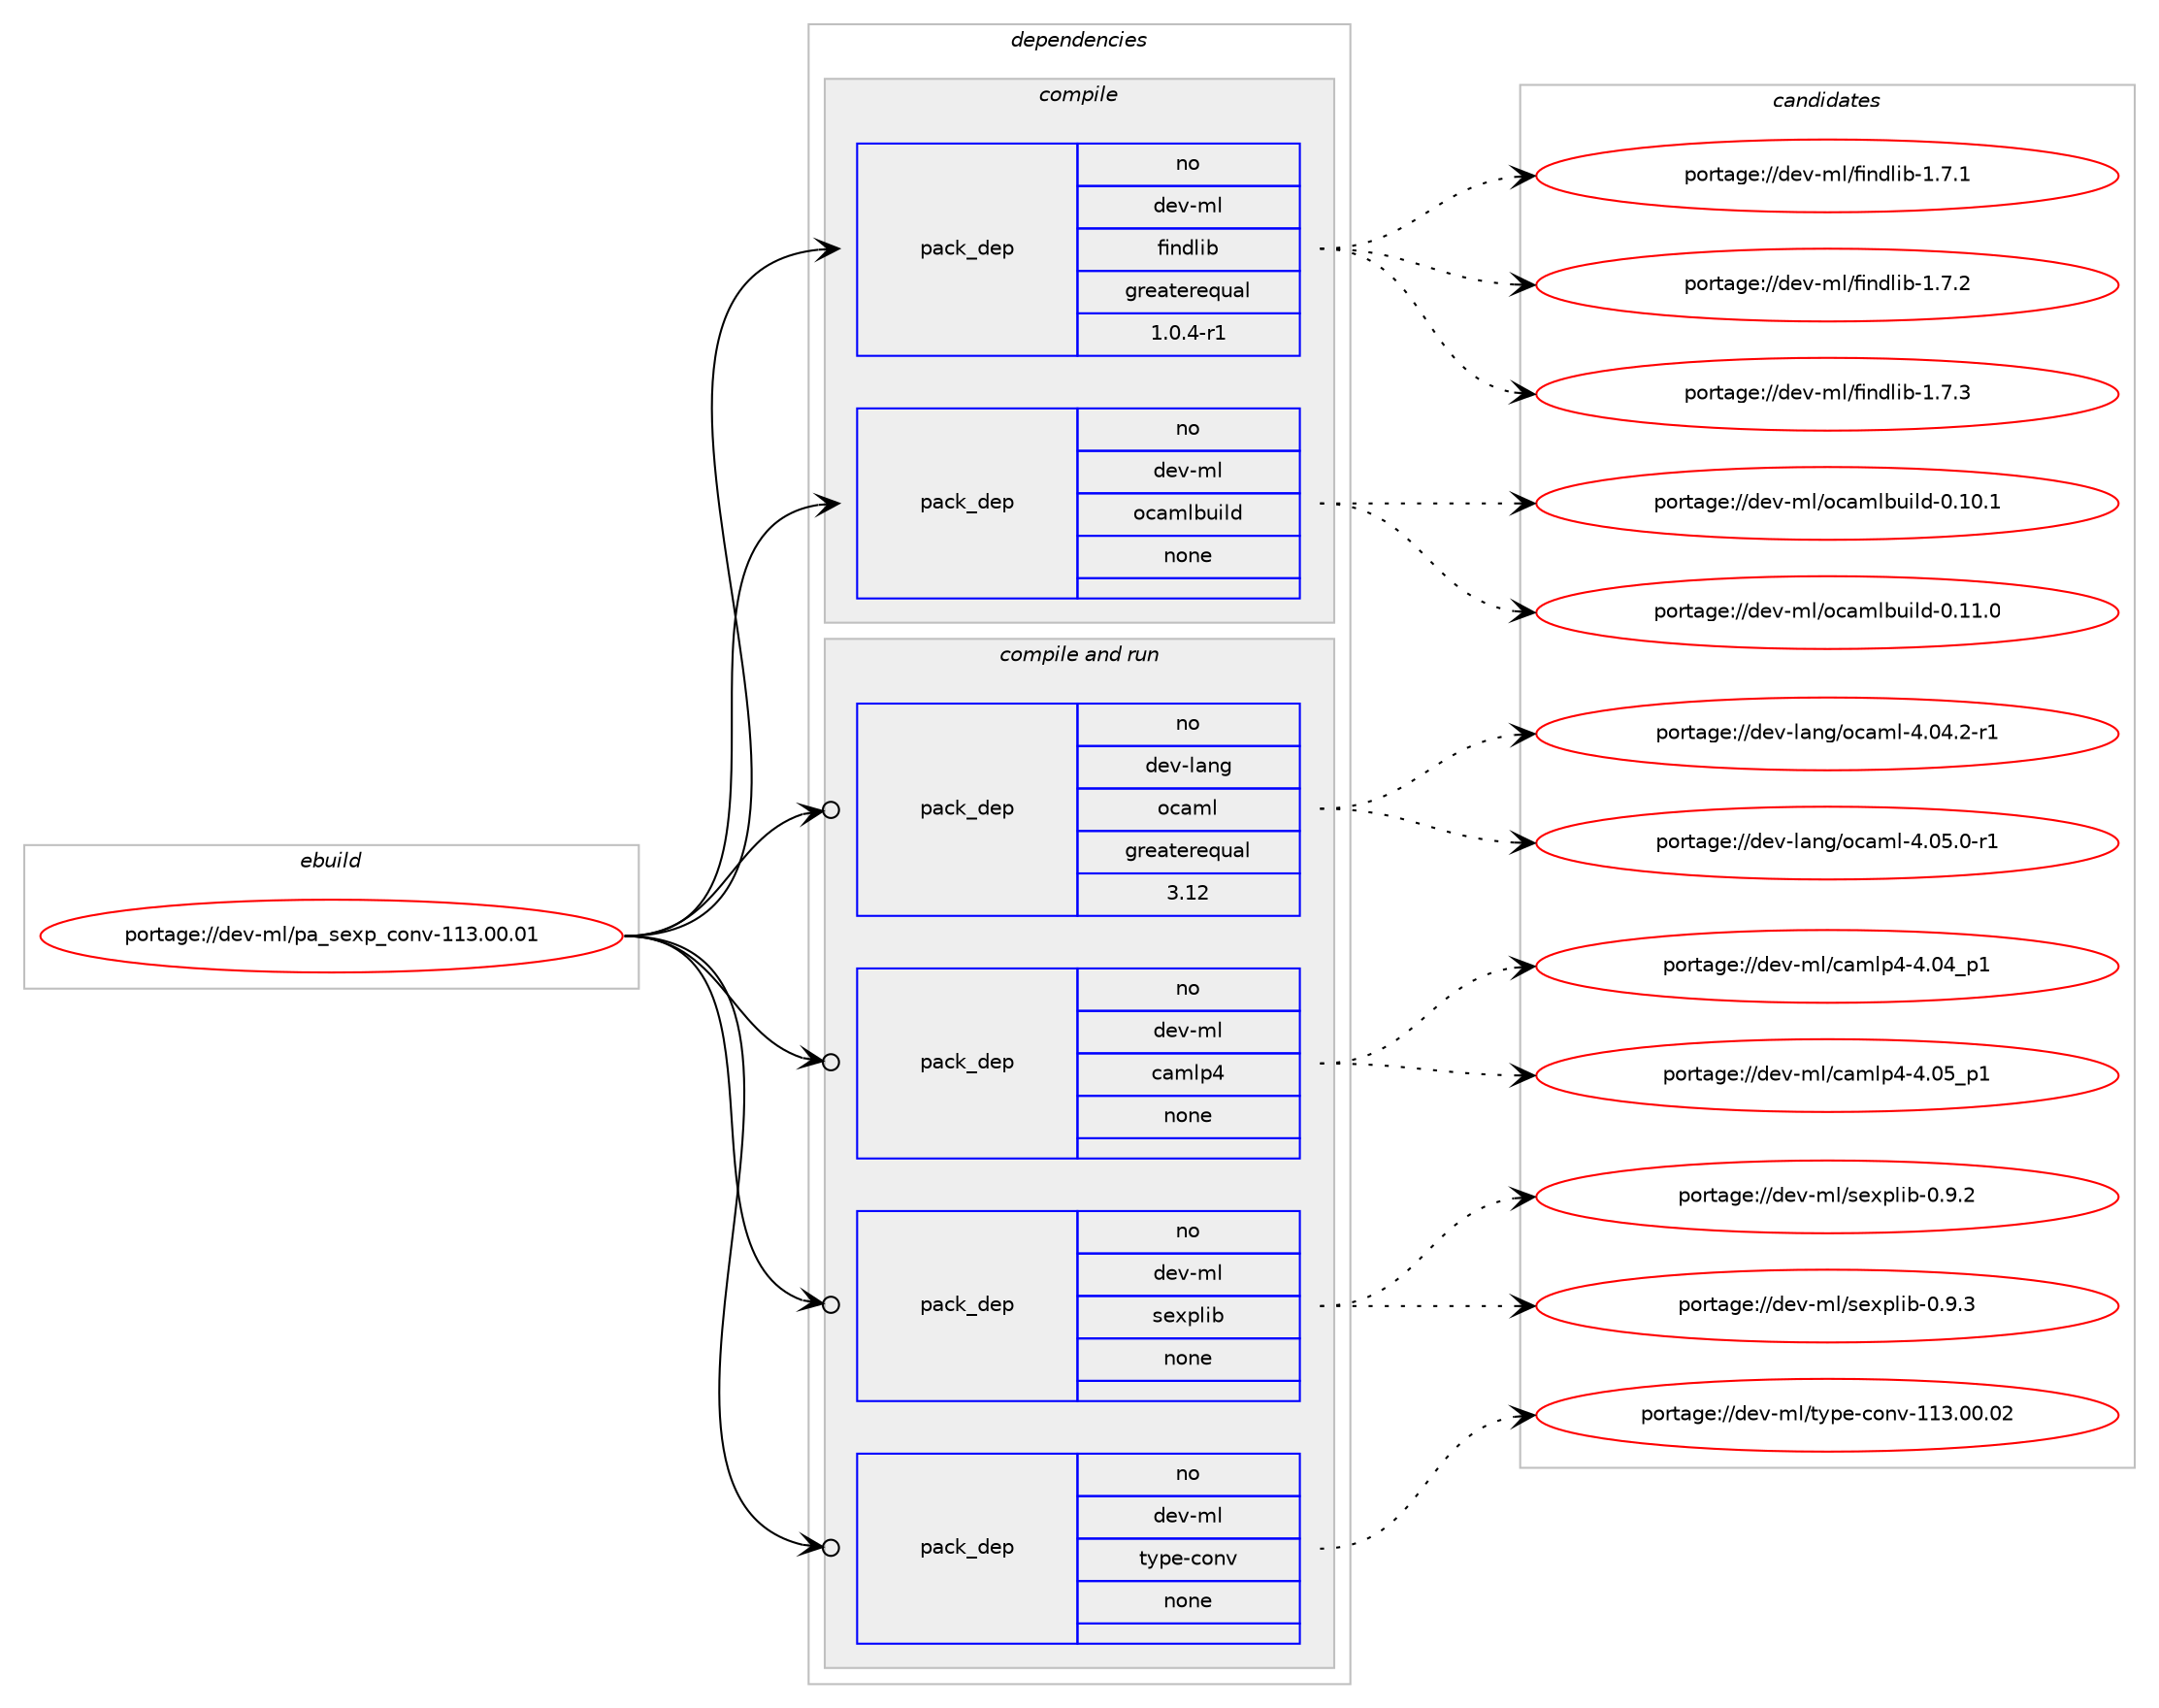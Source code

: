 digraph prolog {

# *************
# Graph options
# *************

newrank=true;
concentrate=true;
compound=true;
graph [rankdir=LR,fontname=Helvetica,fontsize=10,ranksep=1.5];#, ranksep=2.5, nodesep=0.2];
edge  [arrowhead=vee];
node  [fontname=Helvetica,fontsize=10];

# **********
# The ebuild
# **********

subgraph cluster_leftcol {
color=gray;
rank=same;
label=<<i>ebuild</i>>;
id [label="portage://dev-ml/pa_sexp_conv-113.00.01", color=red, width=4, href="../dev-ml/pa_sexp_conv-113.00.01.svg"];
}

# ****************
# The dependencies
# ****************

subgraph cluster_midcol {
color=gray;
label=<<i>dependencies</i>>;
subgraph cluster_compile {
fillcolor="#eeeeee";
style=filled;
label=<<i>compile</i>>;
subgraph pack81885 {
dependency107547 [label=<<TABLE BORDER="0" CELLBORDER="1" CELLSPACING="0" CELLPADDING="4" WIDTH="220"><TR><TD ROWSPAN="6" CELLPADDING="30">pack_dep</TD></TR><TR><TD WIDTH="110">no</TD></TR><TR><TD>dev-ml</TD></TR><TR><TD>findlib</TD></TR><TR><TD>greaterequal</TD></TR><TR><TD>1.0.4-r1</TD></TR></TABLE>>, shape=none, color=blue];
}
id:e -> dependency107547:w [weight=20,style="solid",arrowhead="vee"];
subgraph pack81886 {
dependency107548 [label=<<TABLE BORDER="0" CELLBORDER="1" CELLSPACING="0" CELLPADDING="4" WIDTH="220"><TR><TD ROWSPAN="6" CELLPADDING="30">pack_dep</TD></TR><TR><TD WIDTH="110">no</TD></TR><TR><TD>dev-ml</TD></TR><TR><TD>ocamlbuild</TD></TR><TR><TD>none</TD></TR><TR><TD></TD></TR></TABLE>>, shape=none, color=blue];
}
id:e -> dependency107548:w [weight=20,style="solid",arrowhead="vee"];
}
subgraph cluster_compileandrun {
fillcolor="#eeeeee";
style=filled;
label=<<i>compile and run</i>>;
subgraph pack81887 {
dependency107549 [label=<<TABLE BORDER="0" CELLBORDER="1" CELLSPACING="0" CELLPADDING="4" WIDTH="220"><TR><TD ROWSPAN="6" CELLPADDING="30">pack_dep</TD></TR><TR><TD WIDTH="110">no</TD></TR><TR><TD>dev-lang</TD></TR><TR><TD>ocaml</TD></TR><TR><TD>greaterequal</TD></TR><TR><TD>3.12</TD></TR></TABLE>>, shape=none, color=blue];
}
id:e -> dependency107549:w [weight=20,style="solid",arrowhead="odotvee"];
subgraph pack81888 {
dependency107550 [label=<<TABLE BORDER="0" CELLBORDER="1" CELLSPACING="0" CELLPADDING="4" WIDTH="220"><TR><TD ROWSPAN="6" CELLPADDING="30">pack_dep</TD></TR><TR><TD WIDTH="110">no</TD></TR><TR><TD>dev-ml</TD></TR><TR><TD>camlp4</TD></TR><TR><TD>none</TD></TR><TR><TD></TD></TR></TABLE>>, shape=none, color=blue];
}
id:e -> dependency107550:w [weight=20,style="solid",arrowhead="odotvee"];
subgraph pack81889 {
dependency107551 [label=<<TABLE BORDER="0" CELLBORDER="1" CELLSPACING="0" CELLPADDING="4" WIDTH="220"><TR><TD ROWSPAN="6" CELLPADDING="30">pack_dep</TD></TR><TR><TD WIDTH="110">no</TD></TR><TR><TD>dev-ml</TD></TR><TR><TD>sexplib</TD></TR><TR><TD>none</TD></TR><TR><TD></TD></TR></TABLE>>, shape=none, color=blue];
}
id:e -> dependency107551:w [weight=20,style="solid",arrowhead="odotvee"];
subgraph pack81890 {
dependency107552 [label=<<TABLE BORDER="0" CELLBORDER="1" CELLSPACING="0" CELLPADDING="4" WIDTH="220"><TR><TD ROWSPAN="6" CELLPADDING="30">pack_dep</TD></TR><TR><TD WIDTH="110">no</TD></TR><TR><TD>dev-ml</TD></TR><TR><TD>type-conv</TD></TR><TR><TD>none</TD></TR><TR><TD></TD></TR></TABLE>>, shape=none, color=blue];
}
id:e -> dependency107552:w [weight=20,style="solid",arrowhead="odotvee"];
}
subgraph cluster_run {
fillcolor="#eeeeee";
style=filled;
label=<<i>run</i>>;
}
}

# **************
# The candidates
# **************

subgraph cluster_choices {
rank=same;
color=gray;
label=<<i>candidates</i>>;

subgraph choice81885 {
color=black;
nodesep=1;
choiceportage100101118451091084710210511010010810598454946554649 [label="portage://dev-ml/findlib-1.7.1", color=red, width=4,href="../dev-ml/findlib-1.7.1.svg"];
choiceportage100101118451091084710210511010010810598454946554650 [label="portage://dev-ml/findlib-1.7.2", color=red, width=4,href="../dev-ml/findlib-1.7.2.svg"];
choiceportage100101118451091084710210511010010810598454946554651 [label="portage://dev-ml/findlib-1.7.3", color=red, width=4,href="../dev-ml/findlib-1.7.3.svg"];
dependency107547:e -> choiceportage100101118451091084710210511010010810598454946554649:w [style=dotted,weight="100"];
dependency107547:e -> choiceportage100101118451091084710210511010010810598454946554650:w [style=dotted,weight="100"];
dependency107547:e -> choiceportage100101118451091084710210511010010810598454946554651:w [style=dotted,weight="100"];
}
subgraph choice81886 {
color=black;
nodesep=1;
choiceportage100101118451091084711199971091089811710510810045484649484649 [label="portage://dev-ml/ocamlbuild-0.10.1", color=red, width=4,href="../dev-ml/ocamlbuild-0.10.1.svg"];
choiceportage100101118451091084711199971091089811710510810045484649494648 [label="portage://dev-ml/ocamlbuild-0.11.0", color=red, width=4,href="../dev-ml/ocamlbuild-0.11.0.svg"];
dependency107548:e -> choiceportage100101118451091084711199971091089811710510810045484649484649:w [style=dotted,weight="100"];
dependency107548:e -> choiceportage100101118451091084711199971091089811710510810045484649494648:w [style=dotted,weight="100"];
}
subgraph choice81887 {
color=black;
nodesep=1;
choiceportage1001011184510897110103471119997109108455246485246504511449 [label="portage://dev-lang/ocaml-4.04.2-r1", color=red, width=4,href="../dev-lang/ocaml-4.04.2-r1.svg"];
choiceportage1001011184510897110103471119997109108455246485346484511449 [label="portage://dev-lang/ocaml-4.05.0-r1", color=red, width=4,href="../dev-lang/ocaml-4.05.0-r1.svg"];
dependency107549:e -> choiceportage1001011184510897110103471119997109108455246485246504511449:w [style=dotted,weight="100"];
dependency107549:e -> choiceportage1001011184510897110103471119997109108455246485346484511449:w [style=dotted,weight="100"];
}
subgraph choice81888 {
color=black;
nodesep=1;
choiceportage100101118451091084799971091081125245524648529511249 [label="portage://dev-ml/camlp4-4.04_p1", color=red, width=4,href="../dev-ml/camlp4-4.04_p1.svg"];
choiceportage100101118451091084799971091081125245524648539511249 [label="portage://dev-ml/camlp4-4.05_p1", color=red, width=4,href="../dev-ml/camlp4-4.05_p1.svg"];
dependency107550:e -> choiceportage100101118451091084799971091081125245524648529511249:w [style=dotted,weight="100"];
dependency107550:e -> choiceportage100101118451091084799971091081125245524648539511249:w [style=dotted,weight="100"];
}
subgraph choice81889 {
color=black;
nodesep=1;
choiceportage100101118451091084711510112011210810598454846574650 [label="portage://dev-ml/sexplib-0.9.2", color=red, width=4,href="../dev-ml/sexplib-0.9.2.svg"];
choiceportage100101118451091084711510112011210810598454846574651 [label="portage://dev-ml/sexplib-0.9.3", color=red, width=4,href="../dev-ml/sexplib-0.9.3.svg"];
dependency107551:e -> choiceportage100101118451091084711510112011210810598454846574650:w [style=dotted,weight="100"];
dependency107551:e -> choiceportage100101118451091084711510112011210810598454846574651:w [style=dotted,weight="100"];
}
subgraph choice81890 {
color=black;
nodesep=1;
choiceportage1001011184510910847116121112101459911111011845494951464848464850 [label="portage://dev-ml/type-conv-113.00.02", color=red, width=4,href="../dev-ml/type-conv-113.00.02.svg"];
dependency107552:e -> choiceportage1001011184510910847116121112101459911111011845494951464848464850:w [style=dotted,weight="100"];
}
}

}
